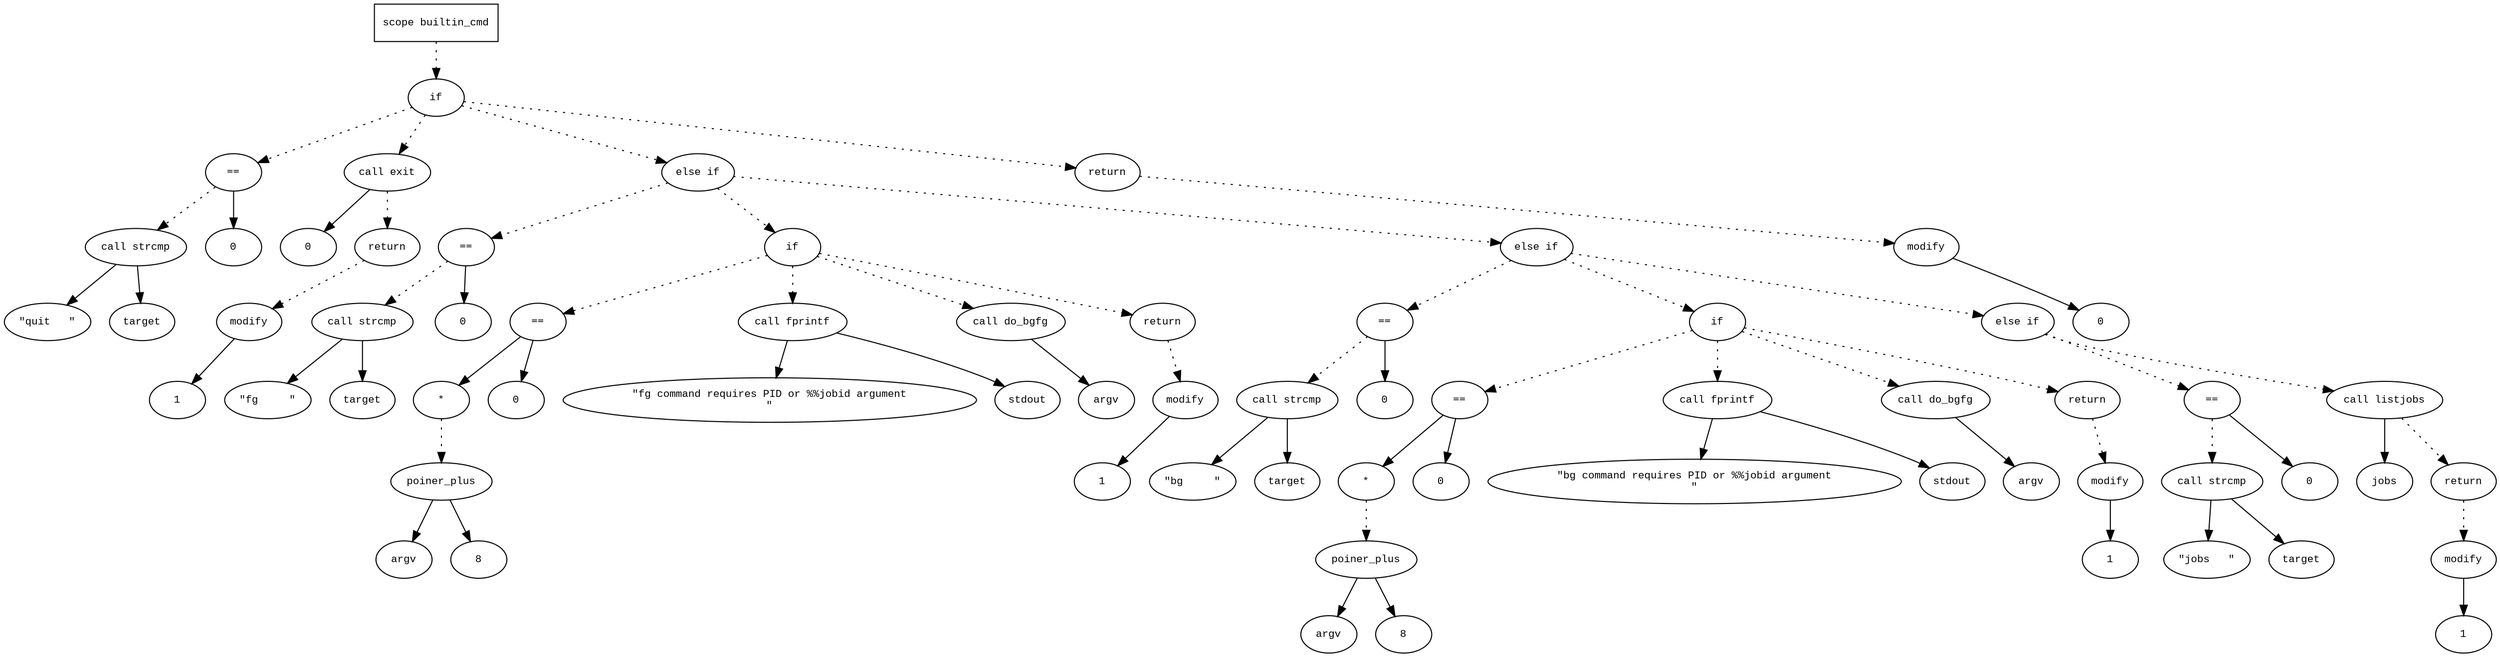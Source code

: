 digraph AST {
  graph [fontname="Times New Roman",fontsize=10];
  node  [fontname="Courier New",fontsize=10];
  edge  [fontname="Times New Roman",fontsize=10];

  node1 [label="scope builtin_cmd",shape=box];
  node2 [label="if",shape=ellipse];
  node1 -> node2 [style=dotted];
  node3 [label="==",shape=ellipse];
  node4 [label="call strcmp",shape=ellipse];
  node5 [label="\"quit   \"",shape=ellipse];
  node4 -> node5;
  node6 [label="target",shape=ellipse];
  node4 -> node6;
  node3 -> node4 [style=dotted];
  node7 [label="0",shape=ellipse];
  node3 -> node7;
  node2 -> node3 [style=dotted];
  node8 [label="call exit",shape=ellipse];
  node9 [label="0",shape=ellipse];
  node8 -> node9;
  node2 -> node8 [style=dotted];
  node10 [label="return",shape=ellipse];
  node11 [label="modify",shape=ellipse];
  node12 [label="1",shape=ellipse];
  node11 -> node12;
  node10 -> node11 [style=dotted];
  node8 -> node10 [style=dotted];
  node13 [label="else if",shape=ellipse];
  node2 -> node13 [style=dotted];
  node14 [label="==",shape=ellipse];
  node15 [label="call strcmp",shape=ellipse];
  node16 [label="\"fg     \"",shape=ellipse];
  node15 -> node16;
  node17 [label="target",shape=ellipse];
  node15 -> node17;
  node14 -> node15 [style=dotted];
  node18 [label="0",shape=ellipse];
  node14 -> node18;
  node13 -> node14 [style=dotted];
  node19 [label="if",shape=ellipse];
  node13 -> node19 [style=dotted];
  node20 [label="==",shape=ellipse];
  node21 [label="*",shape=ellipse];
  node22 [label="poiner_plus",shape=ellipse];
  node23 [label="argv",shape=ellipse];
  node22 -> node23;
  node24 [label="8",shape=ellipse];
  node22 -> node24;
  node21 -> node22 [style=dotted];
  node20 -> node21;
  node25 [label="0",shape=ellipse];
  node20 -> node25;
  node19 -> node20 [style=dotted];
  node26 [label="call fprintf",shape=ellipse];
  node27 [label="\"fg command requires PID or %%jobid argument
\"",shape=ellipse];
  node26 -> node27;
  node28 [label="stdout",shape=ellipse];
  node26 -> node28;
  node19 -> node26 [style=dotted];
  node29 [label="call do_bgfg",shape=ellipse];
  node30 [label="argv",shape=ellipse];
  node29 -> node30;
  node19 -> node29 [style=dotted];
  node31 [label="return",shape=ellipse];
  node32 [label="modify",shape=ellipse];
  node33 [label="1",shape=ellipse];
  node32 -> node33;
  node31 -> node32 [style=dotted];
  node19 -> node31 [style=dotted];
  node34 [label="else if",shape=ellipse];
  node13 -> node34 [style=dotted];
  node35 [label="==",shape=ellipse];
  node36 [label="call strcmp",shape=ellipse];
  node37 [label="\"bg     \"",shape=ellipse];
  node36 -> node37;
  node38 [label="target",shape=ellipse];
  node36 -> node38;
  node35 -> node36 [style=dotted];
  node39 [label="0",shape=ellipse];
  node35 -> node39;
  node34 -> node35 [style=dotted];
  node40 [label="if",shape=ellipse];
  node34 -> node40 [style=dotted];
  node41 [label="==",shape=ellipse];
  node42 [label="*",shape=ellipse];
  node43 [label="poiner_plus",shape=ellipse];
  node44 [label="argv",shape=ellipse];
  node43 -> node44;
  node45 [label="8",shape=ellipse];
  node43 -> node45;
  node42 -> node43 [style=dotted];
  node41 -> node42;
  node46 [label="0",shape=ellipse];
  node41 -> node46;
  node40 -> node41 [style=dotted];
  node47 [label="call fprintf",shape=ellipse];
  node48 [label="\"bg command requires PID or %%jobid argument
\"",shape=ellipse];
  node47 -> node48;
  node49 [label="stdout",shape=ellipse];
  node47 -> node49;
  node40 -> node47 [style=dotted];
  node50 [label="call do_bgfg",shape=ellipse];
  node51 [label="argv",shape=ellipse];
  node50 -> node51;
  node40 -> node50 [style=dotted];
  node52 [label="return",shape=ellipse];
  node53 [label="modify",shape=ellipse];
  node54 [label="1",shape=ellipse];
  node53 -> node54;
  node52 -> node53 [style=dotted];
  node40 -> node52 [style=dotted];
  node55 [label="else if",shape=ellipse];
  node34 -> node55 [style=dotted];
  node56 [label="==",shape=ellipse];
  node57 [label="call strcmp",shape=ellipse];
  node58 [label="\"jobs   \"",shape=ellipse];
  node57 -> node58;
  node59 [label="target",shape=ellipse];
  node57 -> node59;
  node56 -> node57 [style=dotted];
  node60 [label="0",shape=ellipse];
  node56 -> node60;
  node55 -> node56 [style=dotted];
  node61 [label="call listjobs",shape=ellipse];
  node62 [label="jobs",shape=ellipse];
  node61 -> node62;
  node55 -> node61 [style=dotted];
  node63 [label="return",shape=ellipse];
  node64 [label="modify",shape=ellipse];
  node65 [label="1",shape=ellipse];
  node64 -> node65;
  node63 -> node64 [style=dotted];
  node61 -> node63 [style=dotted];
  node66 [label="return",shape=ellipse];
  node67 [label="modify",shape=ellipse];
  node68 [label="0",shape=ellipse];
  node67 -> node68;
  node66 -> node67 [style=dotted];
  node2 -> node66 [style=dotted];
} 